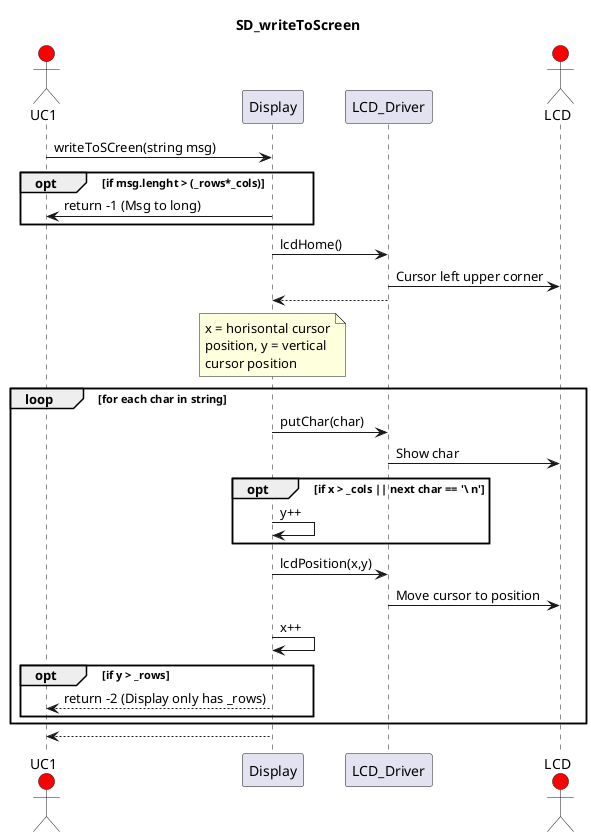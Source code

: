 @startuml

title SD_writeToScreen

actor UC1 #red
participant Display
participant LCD_Driver
actor LCD #red

skinparam wrapWidth 150

UC1 -> Display : writeToSCreen(string msg)
opt if msg.lenght > (_rows*_cols)
    Display->UC1 : return -1 (Msg to long)
end

Display -> LCD_Driver : lcdHome()
LCD_Driver -> LCD : Cursor left upper corner
LCD_Driver --> Display : 

note over Display : x = horisontal cursor position, y = vertical cursor position

loop for each char in string
    Display -> LCD_Driver : putChar(char)
    LCD_Driver -> LCD : Show char
    opt if x > _cols || next char == '\ n' 
        Display -> Display : y++
    end opt
    Display -> LCD_Driver : lcdPosition(x,y)
    LCD_Driver -> LCD : Move cursor to position
    Display -> Display : x++
    opt if y > _rows
        Display --> UC1 : return -2 (Display only has _rows)
    end opt
end loop
Display --> UC1 : 


@enduml